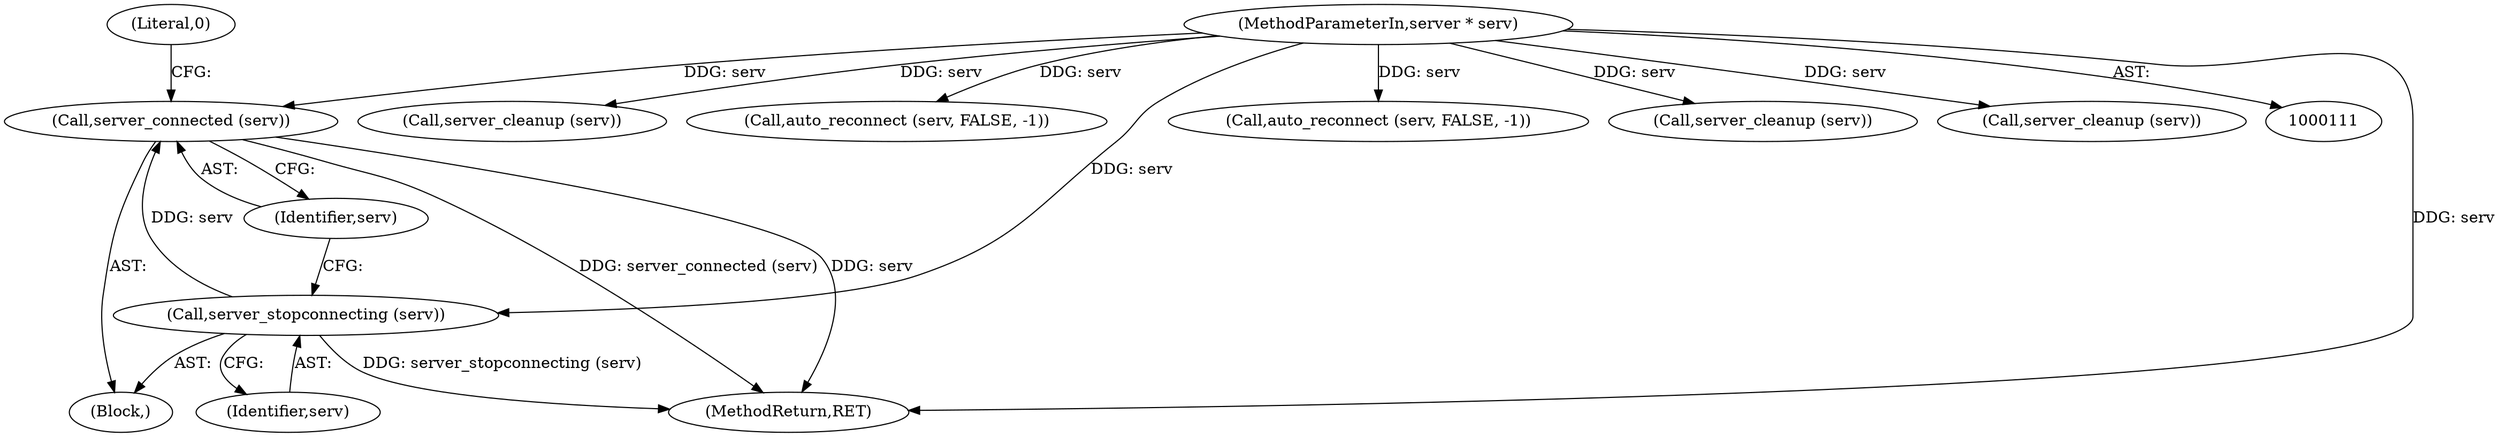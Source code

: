 digraph "0_hexchat_c9b63f7f9be01692b03fa15275135a4910a7e02d@API" {
"1000551" [label="(Call,server_connected (serv))"];
"1000549" [label="(Call,server_stopconnecting (serv))"];
"1000112" [label="(MethodParameterIn,server * serv)"];
"1000545" [label="(Call,server_cleanup (serv))"];
"1000598" [label="(Call,auto_reconnect (serv, FALSE, -1))"];
"1000112" [label="(MethodParameterIn,server * serv)"];
"1000177" [label="(Call,auto_reconnect (serv, FALSE, -1))"];
"1000607" [label="(MethodReturn,RET)"];
"1000554" [label="(Literal,0)"];
"1000552" [label="(Identifier,serv)"];
"1000551" [label="(Call,server_connected (serv))"];
"1000549" [label="(Call,server_stopconnecting (serv))"];
"1000171" [label="(Call,server_cleanup (serv))"];
"1000592" [label="(Call,server_cleanup (serv))"];
"1000550" [label="(Identifier,serv)"];
"1000192" [label="(Block,)"];
"1000551" -> "1000192"  [label="AST: "];
"1000551" -> "1000552"  [label="CFG: "];
"1000552" -> "1000551"  [label="AST: "];
"1000554" -> "1000551"  [label="CFG: "];
"1000551" -> "1000607"  [label="DDG: server_connected (serv)"];
"1000551" -> "1000607"  [label="DDG: serv"];
"1000549" -> "1000551"  [label="DDG: serv"];
"1000112" -> "1000551"  [label="DDG: serv"];
"1000549" -> "1000192"  [label="AST: "];
"1000549" -> "1000550"  [label="CFG: "];
"1000550" -> "1000549"  [label="AST: "];
"1000552" -> "1000549"  [label="CFG: "];
"1000549" -> "1000607"  [label="DDG: server_stopconnecting (serv)"];
"1000112" -> "1000549"  [label="DDG: serv"];
"1000112" -> "1000111"  [label="AST: "];
"1000112" -> "1000607"  [label="DDG: serv"];
"1000112" -> "1000171"  [label="DDG: serv"];
"1000112" -> "1000177"  [label="DDG: serv"];
"1000112" -> "1000545"  [label="DDG: serv"];
"1000112" -> "1000592"  [label="DDG: serv"];
"1000112" -> "1000598"  [label="DDG: serv"];
}
